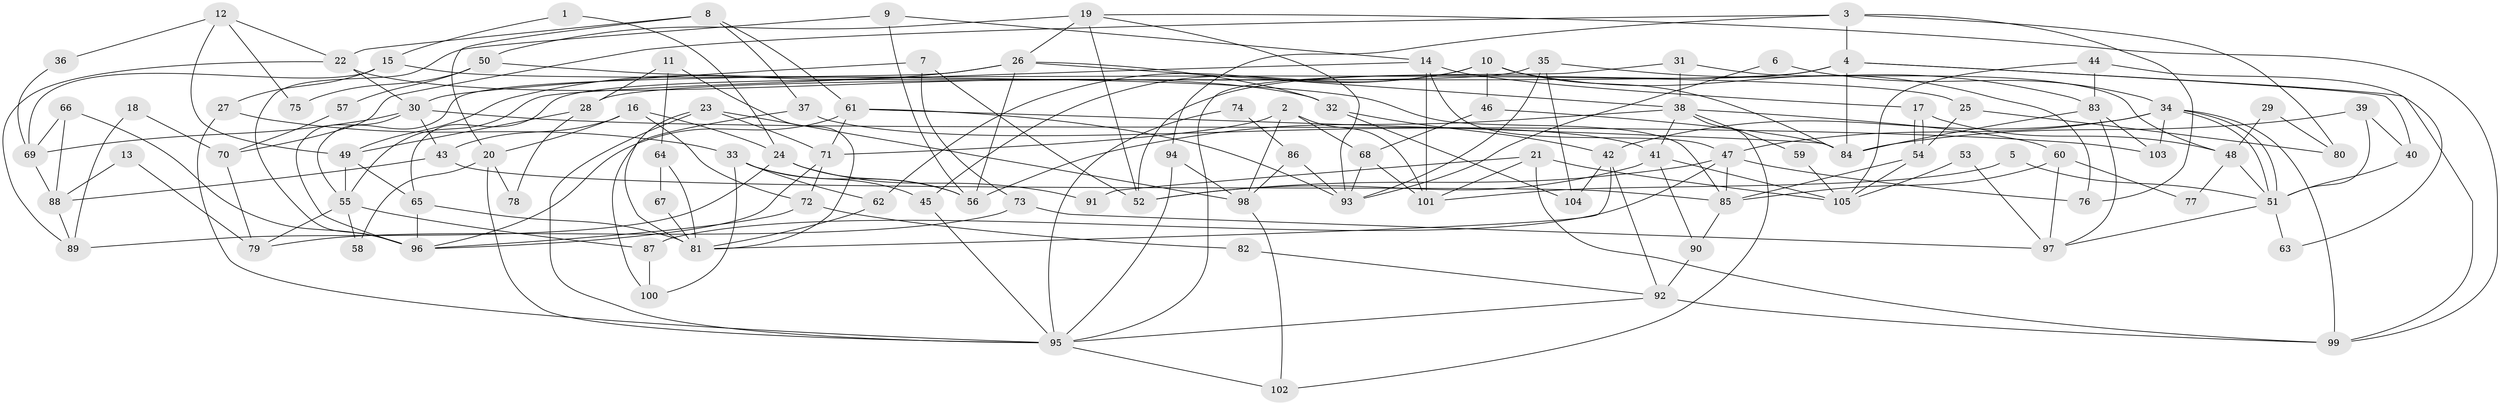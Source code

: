 // coarse degree distribution, {5: 0.1232876712328767, 4: 0.2328767123287671, 9: 0.0410958904109589, 2: 0.136986301369863, 6: 0.1506849315068493, 7: 0.0684931506849315, 8: 0.0547945205479452, 3: 0.1643835616438356, 10: 0.0136986301369863, 1: 0.0136986301369863}
// Generated by graph-tools (version 1.1) at 2025/23/03/03/25 07:23:59]
// undirected, 105 vertices, 210 edges
graph export_dot {
graph [start="1"]
  node [color=gray90,style=filled];
  1;
  2;
  3;
  4;
  5;
  6;
  7;
  8;
  9;
  10;
  11;
  12;
  13;
  14;
  15;
  16;
  17;
  18;
  19;
  20;
  21;
  22;
  23;
  24;
  25;
  26;
  27;
  28;
  29;
  30;
  31;
  32;
  33;
  34;
  35;
  36;
  37;
  38;
  39;
  40;
  41;
  42;
  43;
  44;
  45;
  46;
  47;
  48;
  49;
  50;
  51;
  52;
  53;
  54;
  55;
  56;
  57;
  58;
  59;
  60;
  61;
  62;
  63;
  64;
  65;
  66;
  67;
  68;
  69;
  70;
  71;
  72;
  73;
  74;
  75;
  76;
  77;
  78;
  79;
  80;
  81;
  82;
  83;
  84;
  85;
  86;
  87;
  88;
  89;
  90;
  91;
  92;
  93;
  94;
  95;
  96;
  97;
  98;
  99;
  100;
  101;
  102;
  103;
  104;
  105;
  1 -- 15;
  1 -- 24;
  2 -- 98;
  2 -- 71;
  2 -- 68;
  2 -- 101;
  3 -- 94;
  3 -- 76;
  3 -- 4;
  3 -- 70;
  3 -- 80;
  4 -- 99;
  4 -- 28;
  4 -- 40;
  4 -- 52;
  4 -- 84;
  5 -- 51;
  5 -- 101;
  6 -- 34;
  6 -- 93;
  7 -- 52;
  7 -- 30;
  7 -- 73;
  8 -- 20;
  8 -- 61;
  8 -- 22;
  8 -- 37;
  9 -- 14;
  9 -- 96;
  9 -- 56;
  10 -- 45;
  10 -- 84;
  10 -- 46;
  10 -- 62;
  10 -- 76;
  11 -- 81;
  11 -- 28;
  11 -- 64;
  12 -- 22;
  12 -- 49;
  12 -- 36;
  12 -- 75;
  13 -- 88;
  13 -- 79;
  14 -- 101;
  14 -- 47;
  14 -- 17;
  14 -- 55;
  15 -- 69;
  15 -- 27;
  15 -- 25;
  16 -- 24;
  16 -- 43;
  16 -- 20;
  16 -- 72;
  17 -- 54;
  17 -- 54;
  17 -- 48;
  18 -- 89;
  18 -- 70;
  19 -- 93;
  19 -- 52;
  19 -- 26;
  19 -- 50;
  19 -- 99;
  20 -- 95;
  20 -- 58;
  20 -- 78;
  21 -- 99;
  21 -- 101;
  21 -- 91;
  21 -- 105;
  22 -- 30;
  22 -- 32;
  22 -- 89;
  23 -- 95;
  23 -- 71;
  23 -- 81;
  23 -- 98;
  24 -- 89;
  24 -- 56;
  24 -- 91;
  25 -- 54;
  25 -- 80;
  26 -- 55;
  26 -- 32;
  26 -- 38;
  26 -- 49;
  26 -- 56;
  27 -- 95;
  27 -- 33;
  28 -- 49;
  28 -- 78;
  29 -- 48;
  29 -- 80;
  30 -- 103;
  30 -- 96;
  30 -- 43;
  30 -- 69;
  31 -- 48;
  31 -- 38;
  31 -- 95;
  32 -- 42;
  32 -- 104;
  33 -- 56;
  33 -- 100;
  33 -- 45;
  33 -- 62;
  34 -- 42;
  34 -- 51;
  34 -- 51;
  34 -- 47;
  34 -- 99;
  34 -- 103;
  35 -- 93;
  35 -- 104;
  35 -- 65;
  35 -- 83;
  36 -- 69;
  37 -- 41;
  37 -- 100;
  38 -- 56;
  38 -- 41;
  38 -- 59;
  38 -- 60;
  38 -- 102;
  39 -- 40;
  39 -- 51;
  39 -- 84;
  40 -- 51;
  41 -- 90;
  41 -- 52;
  41 -- 105;
  42 -- 81;
  42 -- 92;
  42 -- 104;
  43 -- 85;
  43 -- 88;
  44 -- 105;
  44 -- 83;
  44 -- 63;
  45 -- 95;
  46 -- 84;
  46 -- 68;
  47 -- 52;
  47 -- 76;
  47 -- 85;
  47 -- 87;
  48 -- 51;
  48 -- 77;
  49 -- 65;
  49 -- 55;
  50 -- 85;
  50 -- 57;
  50 -- 75;
  51 -- 97;
  51 -- 63;
  53 -- 97;
  53 -- 105;
  54 -- 105;
  54 -- 85;
  55 -- 58;
  55 -- 79;
  55 -- 87;
  57 -- 70;
  59 -- 105;
  60 -- 85;
  60 -- 77;
  60 -- 97;
  61 -- 71;
  61 -- 84;
  61 -- 93;
  61 -- 96;
  62 -- 81;
  64 -- 81;
  64 -- 67;
  65 -- 81;
  65 -- 96;
  66 -- 69;
  66 -- 96;
  66 -- 88;
  67 -- 81;
  68 -- 93;
  68 -- 101;
  69 -- 88;
  70 -- 79;
  71 -- 72;
  71 -- 96;
  72 -- 96;
  72 -- 82;
  73 -- 97;
  73 -- 79;
  74 -- 86;
  74 -- 95;
  82 -- 92;
  83 -- 84;
  83 -- 97;
  83 -- 103;
  85 -- 90;
  86 -- 98;
  86 -- 93;
  87 -- 100;
  88 -- 89;
  90 -- 92;
  92 -- 99;
  92 -- 95;
  94 -- 98;
  94 -- 95;
  95 -- 102;
  98 -- 102;
}
